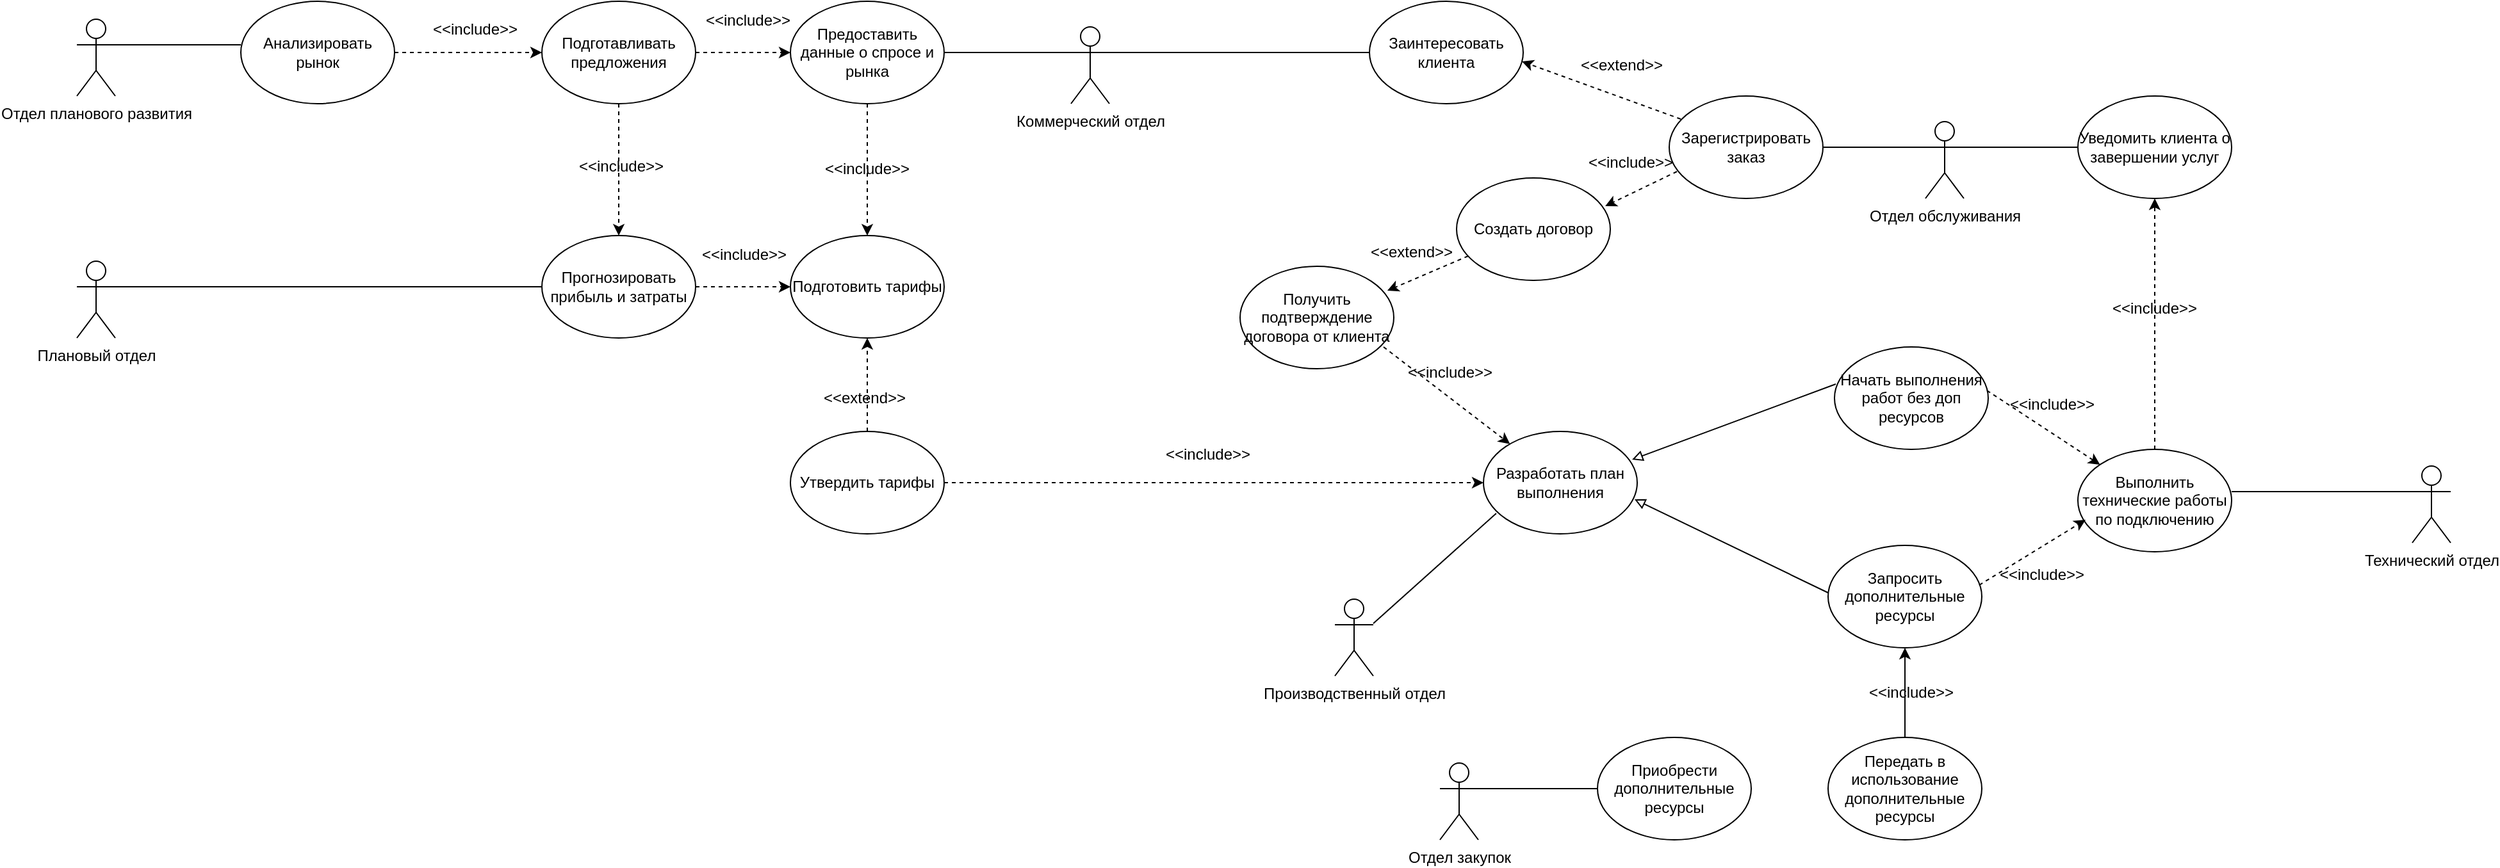 <mxfile version="26.1.3">
  <diagram name="Страница — 1" id="KqvZ-NE5LTEwRNq-Iajw">
    <mxGraphModel dx="1434" dy="767" grid="0" gridSize="10" guides="1" tooltips="1" connect="1" arrows="1" fold="1" page="1" pageScale="1" pageWidth="3300" pageHeight="4681" math="0" shadow="0">
      <root>
        <mxCell id="0" />
        <mxCell id="1" parent="0" />
        <mxCell id="8xPX3FnBnewf77NoC2H1-1" value="Отдел планового развития" style="shape=umlActor;verticalLabelPosition=bottom;verticalAlign=top;html=1;strokeColor=default;labelPosition=center;align=center;" parent="1" vertex="1">
          <mxGeometry x="149" y="131" width="30" height="60" as="geometry" />
        </mxCell>
        <mxCell id="8xPX3FnBnewf77NoC2H1-2" value="Плановый отдел&lt;div&gt;&lt;br&gt;&lt;/div&gt;" style="shape=umlActor;verticalLabelPosition=bottom;verticalAlign=top;html=1;" parent="1" vertex="1">
          <mxGeometry x="149" y="320" width="30" height="60" as="geometry" />
        </mxCell>
        <mxCell id="8xPX3FnBnewf77NoC2H1-7" value="Производственный отдел" style="shape=umlActor;verticalLabelPosition=bottom;verticalAlign=top;html=1;" parent="1" vertex="1">
          <mxGeometry x="1131" y="584" width="30" height="60" as="geometry" />
        </mxCell>
        <mxCell id="lpEe3gyYbXkwaKJK6c6t-2" style="edgeStyle=orthogonalEdgeStyle;rounded=0;orthogonalLoop=1;jettySize=auto;html=1;exitX=1;exitY=0.5;exitDx=0;exitDy=0;entryX=0;entryY=0.5;entryDx=0;entryDy=0;endArrow=classic;startFill=0;endFill=1;dashed=1;" parent="1" source="8xPX3FnBnewf77NoC2H1-8" target="8xPX3FnBnewf77NoC2H1-9" edge="1">
          <mxGeometry relative="1" as="geometry" />
        </mxCell>
        <mxCell id="8xPX3FnBnewf77NoC2H1-8" value="Анализировать рынок" style="ellipse;whiteSpace=wrap;html=1;" parent="1" vertex="1">
          <mxGeometry x="277" y="117" width="120" height="80" as="geometry" />
        </mxCell>
        <mxCell id="lpEe3gyYbXkwaKJK6c6t-3" style="edgeStyle=orthogonalEdgeStyle;rounded=0;orthogonalLoop=1;jettySize=auto;html=1;exitX=1;exitY=0.5;exitDx=0;exitDy=0;entryX=0;entryY=0.5;entryDx=0;entryDy=0;endArrow=classic;startFill=0;dashed=1;endFill=1;" parent="1" source="8xPX3FnBnewf77NoC2H1-9" target="8xPX3FnBnewf77NoC2H1-10" edge="1">
          <mxGeometry relative="1" as="geometry" />
        </mxCell>
        <mxCell id="lpEe3gyYbXkwaKJK6c6t-6" style="edgeStyle=orthogonalEdgeStyle;rounded=0;orthogonalLoop=1;jettySize=auto;html=1;exitX=0.5;exitY=1;exitDx=0;exitDy=0;entryX=0.5;entryY=0;entryDx=0;entryDy=0;dashed=1;" parent="1" source="8xPX3FnBnewf77NoC2H1-9" target="8xPX3FnBnewf77NoC2H1-11" edge="1">
          <mxGeometry relative="1" as="geometry" />
        </mxCell>
        <mxCell id="8xPX3FnBnewf77NoC2H1-9" value="Подготавливать предложения" style="ellipse;whiteSpace=wrap;html=1;" parent="1" vertex="1">
          <mxGeometry x="512" y="117" width="120" height="80" as="geometry" />
        </mxCell>
        <mxCell id="lpEe3gyYbXkwaKJK6c6t-15" style="edgeStyle=orthogonalEdgeStyle;rounded=0;orthogonalLoop=1;jettySize=auto;html=1;exitX=0.5;exitY=1;exitDx=0;exitDy=0;entryX=0.5;entryY=0;entryDx=0;entryDy=0;dashed=1;" parent="1" source="8xPX3FnBnewf77NoC2H1-10" target="8xPX3FnBnewf77NoC2H1-12" edge="1">
          <mxGeometry relative="1" as="geometry" />
        </mxCell>
        <mxCell id="8xPX3FnBnewf77NoC2H1-10" value="Предоставить данные о спросе и рынка" style="ellipse;whiteSpace=wrap;html=1;" parent="1" vertex="1">
          <mxGeometry x="706" y="117" width="120" height="80" as="geometry" />
        </mxCell>
        <mxCell id="lpEe3gyYbXkwaKJK6c6t-9" style="edgeStyle=orthogonalEdgeStyle;rounded=0;orthogonalLoop=1;jettySize=auto;html=1;exitX=1;exitY=0.5;exitDx=0;exitDy=0;dashed=1;" parent="1" source="8xPX3FnBnewf77NoC2H1-11" target="8xPX3FnBnewf77NoC2H1-12" edge="1">
          <mxGeometry relative="1" as="geometry" />
        </mxCell>
        <mxCell id="8xPX3FnBnewf77NoC2H1-11" value="Прогнозировать прибыль и затраты" style="ellipse;whiteSpace=wrap;html=1;" parent="1" vertex="1">
          <mxGeometry x="512" y="300" width="120" height="80" as="geometry" />
        </mxCell>
        <mxCell id="8xPX3FnBnewf77NoC2H1-12" value="Подготовить тарифы" style="ellipse;whiteSpace=wrap;html=1;" parent="1" vertex="1">
          <mxGeometry x="706" y="300" width="120" height="80" as="geometry" />
        </mxCell>
        <mxCell id="lpEe3gyYbXkwaKJK6c6t-18" style="edgeStyle=orthogonalEdgeStyle;rounded=0;orthogonalLoop=1;jettySize=auto;html=1;exitX=0.5;exitY=0;exitDx=0;exitDy=0;entryX=0.5;entryY=1;entryDx=0;entryDy=0;dashed=1;" parent="1" source="8xPX3FnBnewf77NoC2H1-13" target="8xPX3FnBnewf77NoC2H1-12" edge="1">
          <mxGeometry relative="1" as="geometry" />
        </mxCell>
        <mxCell id="lpEe3gyYbXkwaKJK6c6t-22" style="edgeStyle=orthogonalEdgeStyle;rounded=0;orthogonalLoop=1;jettySize=auto;html=1;exitX=1;exitY=0.5;exitDx=0;exitDy=0;entryX=0;entryY=0.5;entryDx=0;entryDy=0;dashed=1;" parent="1" source="8xPX3FnBnewf77NoC2H1-13" target="8xPX3FnBnewf77NoC2H1-23" edge="1">
          <mxGeometry relative="1" as="geometry" />
        </mxCell>
        <mxCell id="8xPX3FnBnewf77NoC2H1-13" value="Утвердить тарифы" style="ellipse;whiteSpace=wrap;html=1;" parent="1" vertex="1">
          <mxGeometry x="706" y="453" width="120" height="80" as="geometry" />
        </mxCell>
        <mxCell id="8xPX3FnBnewf77NoC2H1-15" value="Заинтересовать клиента" style="ellipse;whiteSpace=wrap;html=1;" parent="1" vertex="1">
          <mxGeometry x="1158" y="117" width="120" height="80" as="geometry" />
        </mxCell>
        <mxCell id="8xPX3FnBnewf77NoC2H1-16" value="Зарегистрировать заказ" style="ellipse;whiteSpace=wrap;html=1;" parent="1" vertex="1">
          <mxGeometry x="1392" y="191" width="120" height="80" as="geometry" />
        </mxCell>
        <mxCell id="8xPX3FnBnewf77NoC2H1-17" value="Создать договор" style="ellipse;whiteSpace=wrap;html=1;" parent="1" vertex="1">
          <mxGeometry x="1226" y="255" width="120" height="80" as="geometry" />
        </mxCell>
        <mxCell id="8xPX3FnBnewf77NoC2H1-18" value="Получить подтверждение договора от клиента" style="ellipse;whiteSpace=wrap;html=1;" parent="1" vertex="1">
          <mxGeometry x="1057" y="324" width="120" height="80" as="geometry" />
        </mxCell>
        <mxCell id="lpEe3gyYbXkwaKJK6c6t-36" style="edgeStyle=orthogonalEdgeStyle;rounded=0;orthogonalLoop=1;jettySize=auto;html=1;exitX=1;exitY=0.333;exitDx=0;exitDy=0;exitPerimeter=0;entryX=0;entryY=0.5;entryDx=0;entryDy=0;endArrow=none;startFill=0;" parent="1" source="8xPX3FnBnewf77NoC2H1-19" target="8xPX3FnBnewf77NoC2H1-20" edge="1">
          <mxGeometry relative="1" as="geometry" />
        </mxCell>
        <mxCell id="8xPX3FnBnewf77NoC2H1-19" value="Отдел обслуживания" style="shape=umlActor;verticalLabelPosition=bottom;verticalAlign=top;html=1;" parent="1" vertex="1">
          <mxGeometry x="1592" y="211" width="30" height="60" as="geometry" />
        </mxCell>
        <mxCell id="8xPX3FnBnewf77NoC2H1-20" value="Уведомить клиента о завершении услуг" style="ellipse;whiteSpace=wrap;html=1;" parent="1" vertex="1">
          <mxGeometry x="1711" y="191" width="120" height="80" as="geometry" />
        </mxCell>
        <mxCell id="UkpmQAJ0IeHLE_bdaMpy-4" style="edgeStyle=orthogonalEdgeStyle;rounded=0;orthogonalLoop=1;jettySize=auto;html=1;exitX=1;exitY=0.333;exitDx=0;exitDy=0;exitPerimeter=0;endArrow=none;startFill=0;" edge="1" parent="1" source="8xPX3FnBnewf77NoC2H1-21" target="UkpmQAJ0IeHLE_bdaMpy-3">
          <mxGeometry relative="1" as="geometry" />
        </mxCell>
        <mxCell id="8xPX3FnBnewf77NoC2H1-21" value="Отдел закупок" style="shape=umlActor;verticalLabelPosition=bottom;verticalAlign=top;html=1;" parent="1" vertex="1">
          <mxGeometry x="1213" y="712" width="30" height="60" as="geometry" />
        </mxCell>
        <mxCell id="8xPX3FnBnewf77NoC2H1-22" value="Технический отдел" style="shape=umlActor;verticalLabelPosition=bottom;verticalAlign=top;html=1;" parent="1" vertex="1">
          <mxGeometry x="1972" y="480" width="30" height="60" as="geometry" />
        </mxCell>
        <mxCell id="8xPX3FnBnewf77NoC2H1-23" value="Разработать план выполнения" style="ellipse;whiteSpace=wrap;html=1;" parent="1" vertex="1">
          <mxGeometry x="1247" y="453" width="120" height="80" as="geometry" />
        </mxCell>
        <mxCell id="8xPX3FnBnewf77NoC2H1-25" value="Начать выполнения работ без доп ресурсов" style="ellipse;whiteSpace=wrap;html=1;" parent="1" vertex="1">
          <mxGeometry x="1521" y="387" width="120" height="80" as="geometry" />
        </mxCell>
        <mxCell id="8xPX3FnBnewf77NoC2H1-26" value="Запросить дополнительные ресурсы&lt;span style=&quot;color: rgba(0, 0, 0, 0); font-family: monospace; font-size: 0px; text-align: start; text-wrap-mode: nowrap;&quot;&gt;%3CmxGraphModel%3E%3Croot%3E%3CmxCell%20id%3D%220%22%2F%3E%3CmxCell%20id%3D%221%22%20parent%3D%220%22%2F%3E%3CmxCell%20id%3D%222%22%20value%3D%22%D0%9D%D0%B0%D1%87%D0%B0%D1%82%D1%8C%20%D0%B2%D1%8B%D0%BF%D0%BE%D0%BB%D0%BD%D0%B5%D0%BD%D0%B8%D1%8F%20%D1%80%D0%B0%D0%B1%D0%BE%D1%82%20%D0%B1%D0%B5%D0%B7%20%D0%B4%D0%BE%D0%BF%20%D1%80%D0%B5%D1%81%D1%83%D1%80%D1%81%D0%BE%D0%B2%22%20style%3D%22ellipse%3BwhiteSpace%3Dwrap%3Bhtml%3D1%3B%22%20vertex%3D%221%22%20parent%3D%221%22%3E%3CmxGeometry%20x%3D%221516%22%20y%3D%22406%22%20width%3D%22120%22%20height%3D%2280%22%20as%3D%22geometry%22%2F%3E%3C%2FmxCell%3E%3C%2Froot%3E%3C%2FmxGraphModel%3E&lt;/span&gt;&lt;span style=&quot;color: rgba(0, 0, 0, 0); font-family: monospace; font-size: 0px; text-align: start; text-wrap-mode: nowrap;&quot;&gt;%3CmxGraphModel%3E%3Croot%3E%3CmxCell%20id%3D%220%22%2F%3E%3CmxCell%20id%3D%221%22%20parent%3D%220%22%2F%3E%3CmxCell%20id%3D%222%22%20value%3D%22%D0%9D%D0%B0%D1%87%D0%B0%D1%82%D1%8C%20%D0%B2%D1%8B%D0%BF%D0%BE%D0%BB%D0%BD%D0%B5%D0%BD%D0%B8%D1%8F%20%D1%80%D0%B0%D0%B1%D0%BE%D1%82%20%D0%B1%D0%B5%D0%B7%20%D0%B4%D0%BE%D0%BF%20%D1%80%D0%B5%D1%81%D1%83%D1%80%D1%81%D0%BE%D0%B2%22%20style%3D%22ellipse%3BwhiteSpace%3Dwrap%3Bhtml%3D1%3B%22%20vertex%3D%221%22%20parent%3D%221%22%3E%3CmxGeometry%20x%3D%221516%22%20y%3D%22406%22%20width%3D%22120%22%20height%3D%2280%22%20as%3D%22geometry%22%2F%3E%3C%2FmxCell%3E%3C%2Froot%3E%3C%2FmxGraphModel%3E&lt;/span&gt;" style="ellipse;whiteSpace=wrap;html=1;" parent="1" vertex="1">
          <mxGeometry x="1516" y="542" width="120" height="80" as="geometry" />
        </mxCell>
        <mxCell id="UkpmQAJ0IeHLE_bdaMpy-2" style="edgeStyle=orthogonalEdgeStyle;rounded=0;orthogonalLoop=1;jettySize=auto;html=1;exitX=0.5;exitY=0;exitDx=0;exitDy=0;entryX=0.5;entryY=1;entryDx=0;entryDy=0;" edge="1" parent="1" source="8xPX3FnBnewf77NoC2H1-27" target="8xPX3FnBnewf77NoC2H1-26">
          <mxGeometry relative="1" as="geometry" />
        </mxCell>
        <mxCell id="8xPX3FnBnewf77NoC2H1-27" value="Передать в использование дополнительные ресурсы" style="ellipse;whiteSpace=wrap;html=1;" parent="1" vertex="1">
          <mxGeometry x="1516" y="692" width="120" height="80" as="geometry" />
        </mxCell>
        <mxCell id="lpEe3gyYbXkwaKJK6c6t-41" style="edgeStyle=orthogonalEdgeStyle;rounded=0;orthogonalLoop=1;jettySize=auto;html=1;entryX=0.5;entryY=1;entryDx=0;entryDy=0;dashed=1;" parent="1" source="8xPX3FnBnewf77NoC2H1-28" target="8xPX3FnBnewf77NoC2H1-20" edge="1">
          <mxGeometry relative="1" as="geometry" />
        </mxCell>
        <mxCell id="8xPX3FnBnewf77NoC2H1-28" value="Выполнить технические работы по подключению" style="ellipse;whiteSpace=wrap;html=1;" parent="1" vertex="1">
          <mxGeometry x="1711" y="467" width="120" height="80" as="geometry" />
        </mxCell>
        <mxCell id="lpEe3gyYbXkwaKJK6c6t-1" style="edgeStyle=orthogonalEdgeStyle;rounded=0;orthogonalLoop=1;jettySize=auto;html=1;exitX=1;exitY=0.333;exitDx=0;exitDy=0;exitPerimeter=0;entryX=0;entryY=0.425;entryDx=0;entryDy=0;entryPerimeter=0;endArrow=none;startFill=0;" parent="1" source="8xPX3FnBnewf77NoC2H1-1" target="8xPX3FnBnewf77NoC2H1-8" edge="1">
          <mxGeometry relative="1" as="geometry" />
        </mxCell>
        <mxCell id="lpEe3gyYbXkwaKJK6c6t-4" value="&amp;lt;&amp;lt;include&amp;gt;&amp;gt;" style="text;html=1;align=center;verticalAlign=middle;whiteSpace=wrap;rounded=0;" parent="1" vertex="1">
          <mxGeometry x="430" y="124" width="60" height="30" as="geometry" />
        </mxCell>
        <mxCell id="lpEe3gyYbXkwaKJK6c6t-5" value="&amp;lt;&amp;lt;include&amp;gt;&amp;gt;" style="text;html=1;align=center;verticalAlign=middle;whiteSpace=wrap;rounded=0;" parent="1" vertex="1">
          <mxGeometry x="643" y="117" width="60" height="30" as="geometry" />
        </mxCell>
        <mxCell id="lpEe3gyYbXkwaKJK6c6t-7" value="&amp;lt;&amp;lt;include&amp;gt;&amp;gt;" style="text;html=1;align=center;verticalAlign=middle;whiteSpace=wrap;rounded=0;" parent="1" vertex="1">
          <mxGeometry x="544" y="231" width="60" height="30" as="geometry" />
        </mxCell>
        <mxCell id="lpEe3gyYbXkwaKJK6c6t-8" style="edgeStyle=orthogonalEdgeStyle;rounded=0;orthogonalLoop=1;jettySize=auto;html=1;exitX=0;exitY=0.5;exitDx=0;exitDy=0;entryX=1;entryY=0.333;entryDx=0;entryDy=0;entryPerimeter=0;endArrow=none;startFill=0;" parent="1" source="8xPX3FnBnewf77NoC2H1-11" target="8xPX3FnBnewf77NoC2H1-2" edge="1">
          <mxGeometry relative="1" as="geometry" />
        </mxCell>
        <mxCell id="lpEe3gyYbXkwaKJK6c6t-10" value="&amp;lt;&amp;lt;include&amp;gt;&amp;gt;" style="text;html=1;align=center;verticalAlign=middle;whiteSpace=wrap;rounded=0;" parent="1" vertex="1">
          <mxGeometry x="640" y="300" width="60" height="30" as="geometry" />
        </mxCell>
        <mxCell id="lpEe3gyYbXkwaKJK6c6t-20" style="edgeStyle=orthogonalEdgeStyle;rounded=0;orthogonalLoop=1;jettySize=auto;html=1;exitX=1;exitY=0.333;exitDx=0;exitDy=0;exitPerimeter=0;entryX=0;entryY=0.5;entryDx=0;entryDy=0;endArrow=none;startFill=0;" parent="1" source="lpEe3gyYbXkwaKJK6c6t-11" target="8xPX3FnBnewf77NoC2H1-15" edge="1">
          <mxGeometry relative="1" as="geometry" />
        </mxCell>
        <mxCell id="lpEe3gyYbXkwaKJK6c6t-11" value="Коммерческий отдел" style="shape=umlActor;verticalLabelPosition=bottom;verticalAlign=top;html=1;" parent="1" vertex="1">
          <mxGeometry x="925" y="137" width="30" height="60" as="geometry" />
        </mxCell>
        <mxCell id="lpEe3gyYbXkwaKJK6c6t-13" style="edgeStyle=orthogonalEdgeStyle;rounded=0;orthogonalLoop=1;jettySize=auto;html=1;exitX=1;exitY=0.5;exitDx=0;exitDy=0;entryX=0;entryY=0.333;entryDx=0;entryDy=0;entryPerimeter=0;endArrow=none;startFill=0;" parent="1" source="8xPX3FnBnewf77NoC2H1-10" target="lpEe3gyYbXkwaKJK6c6t-11" edge="1">
          <mxGeometry relative="1" as="geometry" />
        </mxCell>
        <mxCell id="lpEe3gyYbXkwaKJK6c6t-16" value="&amp;lt;&amp;lt;include&amp;gt;&amp;gt;" style="text;html=1;align=center;verticalAlign=middle;whiteSpace=wrap;rounded=0;" parent="1" vertex="1">
          <mxGeometry x="736" y="233" width="60" height="30" as="geometry" />
        </mxCell>
        <mxCell id="lpEe3gyYbXkwaKJK6c6t-19" value="&amp;lt;&amp;lt;extend&amp;gt;&amp;gt;" style="text;html=1;align=center;verticalAlign=middle;whiteSpace=wrap;rounded=0;" parent="1" vertex="1">
          <mxGeometry x="734" y="412" width="60" height="30" as="geometry" />
        </mxCell>
        <mxCell id="lpEe3gyYbXkwaKJK6c6t-24" value="" style="endArrow=classic;html=1;rounded=0;entryX=0.992;entryY=0.588;entryDx=0;entryDy=0;entryPerimeter=0;dashed=1;" parent="1" target="8xPX3FnBnewf77NoC2H1-15" edge="1">
          <mxGeometry width="50" height="50" relative="1" as="geometry">
            <mxPoint x="1401" y="209" as="sourcePoint" />
            <mxPoint x="1451" y="159" as="targetPoint" />
          </mxGeometry>
        </mxCell>
        <mxCell id="lpEe3gyYbXkwaKJK6c6t-26" value="" style="endArrow=classic;html=1;rounded=0;entryX=0.967;entryY=0.275;entryDx=0;entryDy=0;entryPerimeter=0;dashed=1;" parent="1" target="8xPX3FnBnewf77NoC2H1-17" edge="1">
          <mxGeometry width="50" height="50" relative="1" as="geometry">
            <mxPoint x="1398" y="250" as="sourcePoint" />
            <mxPoint x="1448" y="200" as="targetPoint" />
          </mxGeometry>
        </mxCell>
        <mxCell id="lpEe3gyYbXkwaKJK6c6t-27" value="" style="endArrow=classic;html=1;rounded=0;entryX=0.958;entryY=0.238;entryDx=0;entryDy=0;entryPerimeter=0;dashed=1;" parent="1" target="8xPX3FnBnewf77NoC2H1-18" edge="1">
          <mxGeometry width="50" height="50" relative="1" as="geometry">
            <mxPoint x="1235" y="316" as="sourcePoint" />
            <mxPoint x="1285" y="266" as="targetPoint" />
          </mxGeometry>
        </mxCell>
        <mxCell id="lpEe3gyYbXkwaKJK6c6t-28" value="" style="endArrow=classic;html=1;rounded=0;dashed=1;" parent="1" target="8xPX3FnBnewf77NoC2H1-23" edge="1">
          <mxGeometry width="50" height="50" relative="1" as="geometry">
            <mxPoint x="1169" y="387" as="sourcePoint" />
            <mxPoint x="1219" y="337" as="targetPoint" />
          </mxGeometry>
        </mxCell>
        <mxCell id="lpEe3gyYbXkwaKJK6c6t-29" value="" style="endArrow=none;html=1;rounded=0;entryX=0.083;entryY=0.8;entryDx=0;entryDy=0;entryPerimeter=0;endFill=1;startFill=0;" parent="1" target="8xPX3FnBnewf77NoC2H1-23" edge="1">
          <mxGeometry width="50" height="50" relative="1" as="geometry">
            <mxPoint x="1161" y="603" as="sourcePoint" />
            <mxPoint x="1211" y="553" as="targetPoint" />
          </mxGeometry>
        </mxCell>
        <mxCell id="lpEe3gyYbXkwaKJK6c6t-30" value="&amp;lt;&amp;lt;extend&amp;gt;&amp;gt;" style="text;html=1;align=center;verticalAlign=middle;whiteSpace=wrap;rounded=0;" parent="1" vertex="1">
          <mxGeometry x="1325" y="152" width="60" height="30" as="geometry" />
        </mxCell>
        <mxCell id="lpEe3gyYbXkwaKJK6c6t-31" value="&amp;lt;&amp;lt;extend&amp;gt;&amp;gt;" style="text;html=1;align=center;verticalAlign=middle;whiteSpace=wrap;rounded=0;" parent="1" vertex="1">
          <mxGeometry x="1161" y="298" width="60" height="30" as="geometry" />
        </mxCell>
        <mxCell id="lpEe3gyYbXkwaKJK6c6t-32" value="&amp;lt;&amp;lt;include&amp;gt;&amp;gt;" style="text;html=1;align=center;verticalAlign=middle;whiteSpace=wrap;rounded=0;" parent="1" vertex="1">
          <mxGeometry x="1332" y="228" width="60" height="30" as="geometry" />
        </mxCell>
        <mxCell id="lpEe3gyYbXkwaKJK6c6t-33" value="&amp;lt;&amp;lt;include&amp;gt;&amp;gt;" style="text;html=1;align=center;verticalAlign=middle;whiteSpace=wrap;rounded=0;" parent="1" vertex="1">
          <mxGeometry x="1002" y="456" width="60" height="30" as="geometry" />
        </mxCell>
        <mxCell id="lpEe3gyYbXkwaKJK6c6t-34" value="&amp;lt;&amp;lt;include&amp;gt;&amp;gt;" style="text;html=1;align=center;verticalAlign=middle;whiteSpace=wrap;rounded=0;" parent="1" vertex="1">
          <mxGeometry x="1191" y="392" width="60" height="30" as="geometry" />
        </mxCell>
        <mxCell id="lpEe3gyYbXkwaKJK6c6t-35" style="edgeStyle=orthogonalEdgeStyle;rounded=0;orthogonalLoop=1;jettySize=auto;html=1;exitX=1;exitY=0.5;exitDx=0;exitDy=0;entryX=0;entryY=0.333;entryDx=0;entryDy=0;entryPerimeter=0;endArrow=none;startFill=0;" parent="1" source="8xPX3FnBnewf77NoC2H1-16" target="8xPX3FnBnewf77NoC2H1-19" edge="1">
          <mxGeometry relative="1" as="geometry" />
        </mxCell>
        <mxCell id="lpEe3gyYbXkwaKJK6c6t-42" style="edgeStyle=orthogonalEdgeStyle;rounded=0;orthogonalLoop=1;jettySize=auto;html=1;exitX=0;exitY=0.333;exitDx=0;exitDy=0;exitPerimeter=0;entryX=1;entryY=0.413;entryDx=0;entryDy=0;entryPerimeter=0;endArrow=none;startFill=0;" parent="1" source="8xPX3FnBnewf77NoC2H1-22" target="8xPX3FnBnewf77NoC2H1-28" edge="1">
          <mxGeometry relative="1" as="geometry" />
        </mxCell>
        <mxCell id="lpEe3gyYbXkwaKJK6c6t-44" value="" style="endArrow=block;html=1;rounded=0;entryX=0.967;entryY=0.275;entryDx=0;entryDy=0;entryPerimeter=0;endFill=0;" parent="1" target="8xPX3FnBnewf77NoC2H1-23" edge="1">
          <mxGeometry width="50" height="50" relative="1" as="geometry">
            <mxPoint x="1522" y="416" as="sourcePoint" />
            <mxPoint x="1572" y="366" as="targetPoint" />
          </mxGeometry>
        </mxCell>
        <mxCell id="lpEe3gyYbXkwaKJK6c6t-45" value="" style="endArrow=block;html=1;rounded=0;entryX=0.983;entryY=0.663;entryDx=0;entryDy=0;entryPerimeter=0;endFill=0;" parent="1" target="8xPX3FnBnewf77NoC2H1-23" edge="1">
          <mxGeometry width="50" height="50" relative="1" as="geometry">
            <mxPoint x="1516" y="579" as="sourcePoint" />
            <mxPoint x="1566" y="529" as="targetPoint" />
          </mxGeometry>
        </mxCell>
        <mxCell id="lpEe3gyYbXkwaKJK6c6t-48" value="" style="endArrow=classic;html=1;rounded=0;dashed=1;" parent="1" target="8xPX3FnBnewf77NoC2H1-28" edge="1">
          <mxGeometry width="50" height="50" relative="1" as="geometry">
            <mxPoint x="1640" y="421" as="sourcePoint" />
            <mxPoint x="1690" y="371" as="targetPoint" />
          </mxGeometry>
        </mxCell>
        <mxCell id="lpEe3gyYbXkwaKJK6c6t-49" value="" style="endArrow=classic;html=1;rounded=0;entryX=0.05;entryY=0.688;entryDx=0;entryDy=0;entryPerimeter=0;dashed=1;" parent="1" target="8xPX3FnBnewf77NoC2H1-28" edge="1">
          <mxGeometry width="50" height="50" relative="1" as="geometry">
            <mxPoint x="1634" y="573" as="sourcePoint" />
            <mxPoint x="1684" y="523" as="targetPoint" />
          </mxGeometry>
        </mxCell>
        <mxCell id="lpEe3gyYbXkwaKJK6c6t-50" value="&amp;lt;&amp;lt;include&amp;gt;&amp;gt;" style="text;html=1;align=center;verticalAlign=middle;whiteSpace=wrap;rounded=0;" parent="1" vertex="1">
          <mxGeometry x="1741" y="342" width="60" height="30" as="geometry" />
        </mxCell>
        <mxCell id="lpEe3gyYbXkwaKJK6c6t-51" value="&amp;lt;&amp;lt;include&amp;gt;&amp;gt;" style="text;html=1;align=center;verticalAlign=middle;whiteSpace=wrap;rounded=0;" parent="1" vertex="1">
          <mxGeometry x="1661" y="417" width="60" height="30" as="geometry" />
        </mxCell>
        <mxCell id="lpEe3gyYbXkwaKJK6c6t-52" value="&amp;lt;&amp;lt;include&amp;gt;&amp;gt;" style="text;html=1;align=center;verticalAlign=middle;whiteSpace=wrap;rounded=0;" parent="1" vertex="1">
          <mxGeometry x="1653" y="550" width="60" height="30" as="geometry" />
        </mxCell>
        <mxCell id="UkpmQAJ0IeHLE_bdaMpy-1" value="&amp;lt;&amp;lt;include&amp;gt;&amp;gt;" style="text;html=1;align=center;verticalAlign=middle;whiteSpace=wrap;rounded=0;" vertex="1" parent="1">
          <mxGeometry x="1551" y="642" width="60" height="30" as="geometry" />
        </mxCell>
        <mxCell id="UkpmQAJ0IeHLE_bdaMpy-3" value="Приобрести дополнительные ресурсы" style="ellipse;whiteSpace=wrap;html=1;" vertex="1" parent="1">
          <mxGeometry x="1336" y="692" width="120" height="80" as="geometry" />
        </mxCell>
      </root>
    </mxGraphModel>
  </diagram>
</mxfile>
